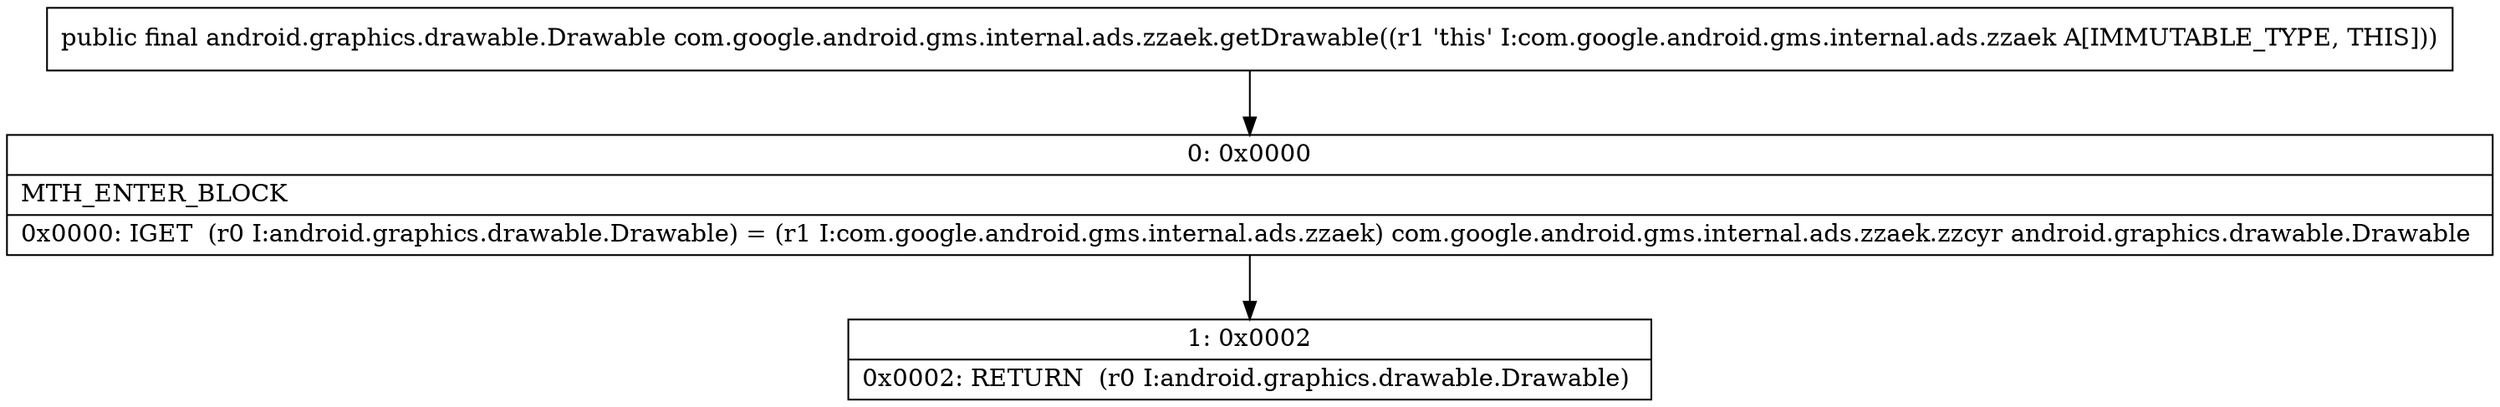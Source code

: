 digraph "CFG forcom.google.android.gms.internal.ads.zzaek.getDrawable()Landroid\/graphics\/drawable\/Drawable;" {
Node_0 [shape=record,label="{0\:\ 0x0000|MTH_ENTER_BLOCK\l|0x0000: IGET  (r0 I:android.graphics.drawable.Drawable) = (r1 I:com.google.android.gms.internal.ads.zzaek) com.google.android.gms.internal.ads.zzaek.zzcyr android.graphics.drawable.Drawable \l}"];
Node_1 [shape=record,label="{1\:\ 0x0002|0x0002: RETURN  (r0 I:android.graphics.drawable.Drawable) \l}"];
MethodNode[shape=record,label="{public final android.graphics.drawable.Drawable com.google.android.gms.internal.ads.zzaek.getDrawable((r1 'this' I:com.google.android.gms.internal.ads.zzaek A[IMMUTABLE_TYPE, THIS])) }"];
MethodNode -> Node_0;
Node_0 -> Node_1;
}

